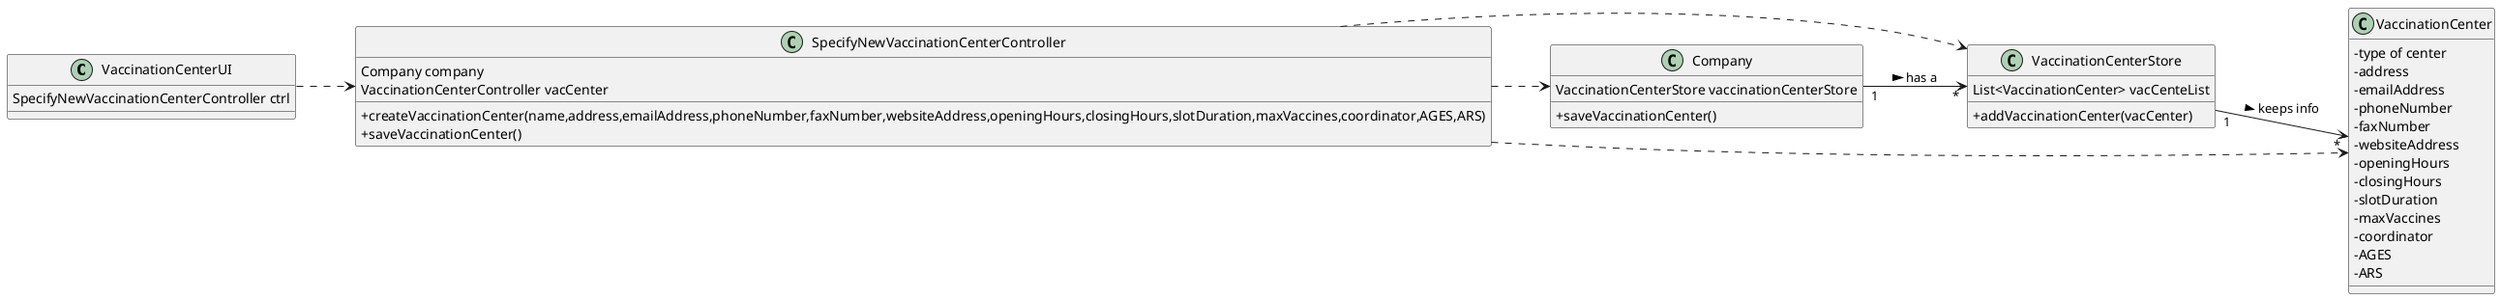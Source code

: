 @startuml
skinparam classAttributeIconSize 0
left to right direction

class VaccinationCenterUI{
SpecifyNewVaccinationCenterController ctrl
}
class SpecifyNewVaccinationCenterController{
Company company
 VaccinationCenterController vacCenter
 +createVaccinationCenter(name,address,emailAddress,phoneNumber,faxNumber,websiteAddress,openingHours,closingHours,slotDuration,maxVaccines,coordinator,AGES,ARS)
 +saveVaccinationCenter()
 }
class VaccinationCenterStore{
List<VaccinationCenter> vacCenteList
+addVaccinationCenter(vacCenter)
}
class Company{
VaccinationCenterStore vaccinationCenterStore
 +saveVaccinationCenter()
 }
class VaccinationCenter {
-type of center
-address
-emailAddress
-phoneNumber
-faxNumber
-websiteAddress
-openingHours
-closingHours
-slotDuration
-maxVaccines
-coordinator
-AGES
-ARS
}


VaccinationCenterUI ..> SpecifyNewVaccinationCenterController
Company "1"-->"*" VaccinationCenterStore : has a >
VaccinationCenterStore "1"-->"*" VaccinationCenter : keeps info >
SpecifyNewVaccinationCenterController ..> Company
SpecifyNewVaccinationCenterController ..> VaccinationCenterStore
SpecifyNewVaccinationCenterController ..> VaccinationCenter


@enduml

